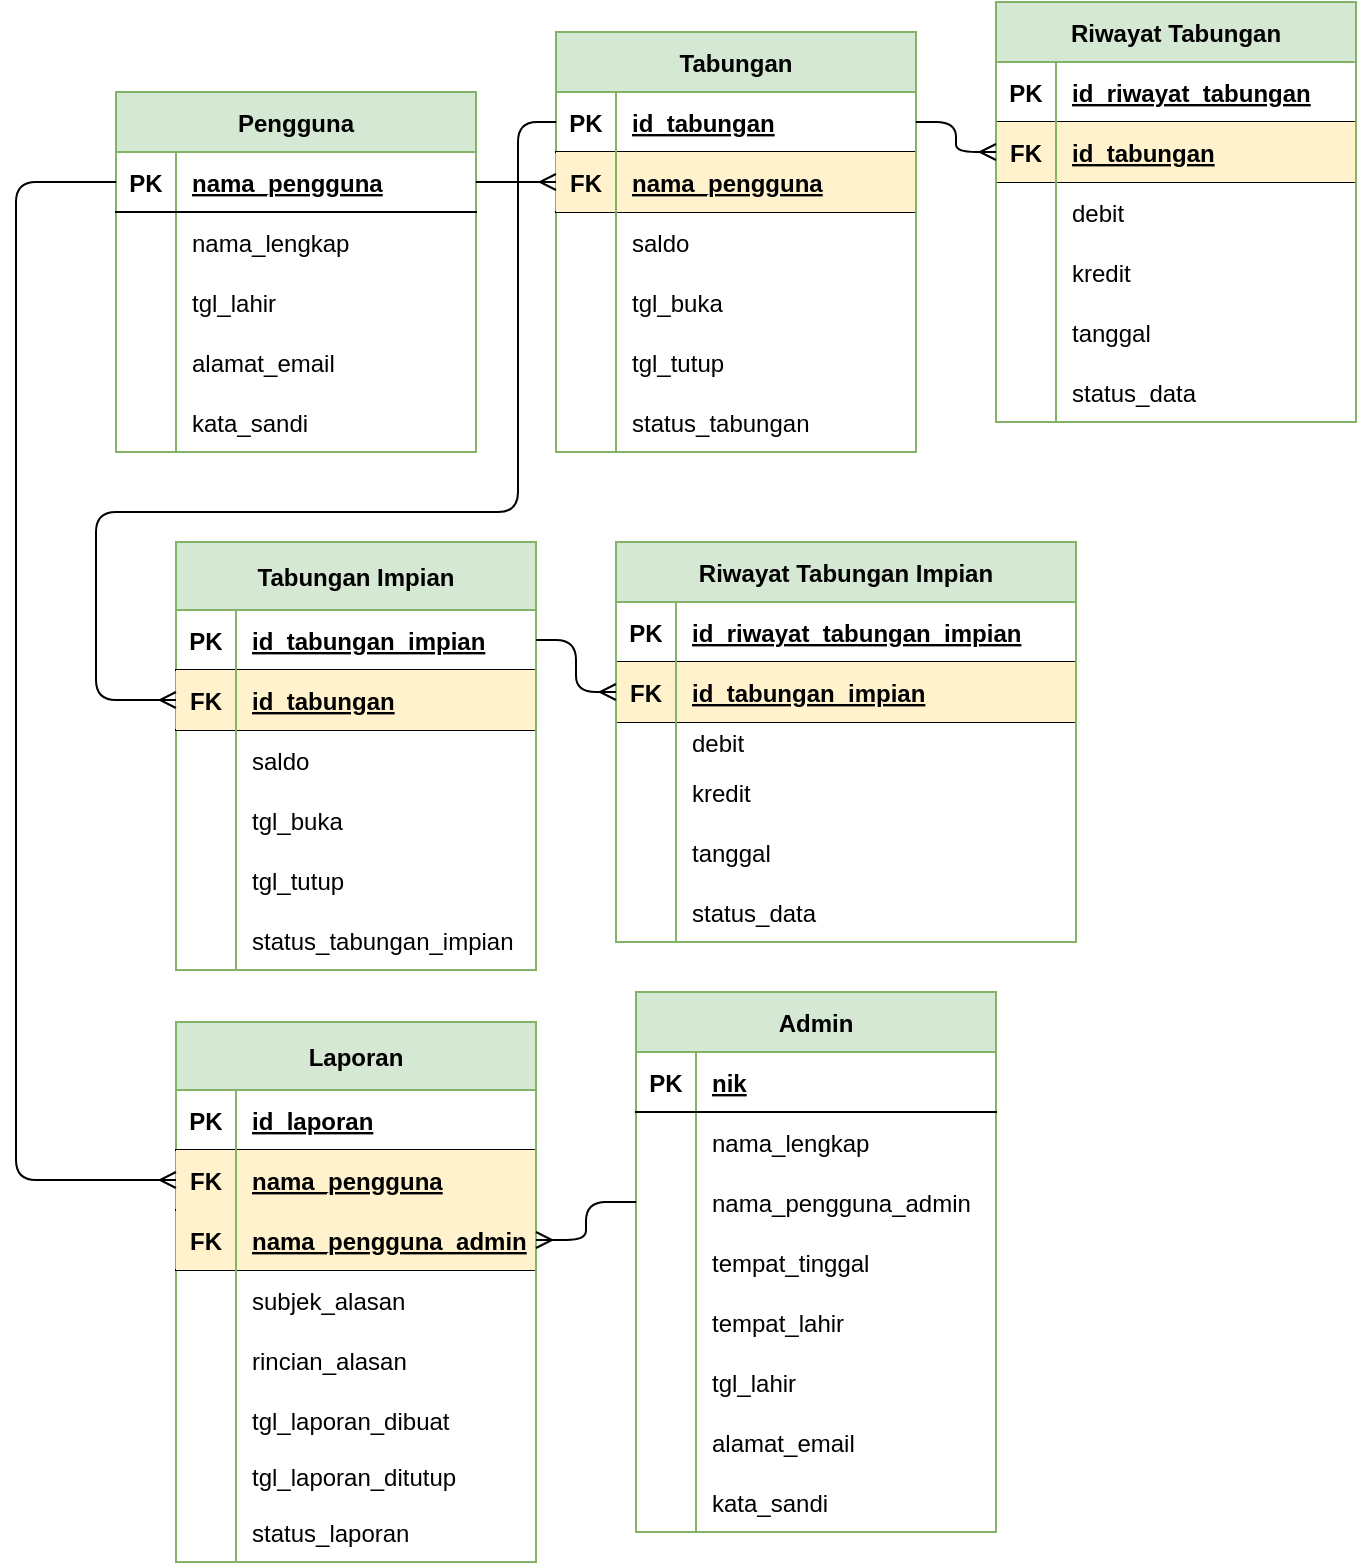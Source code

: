 <mxfile version="15.8.6" type="device"><diagram id="-OUtKT1l_Wuu0Vb-OPsz" name="Page-1"><mxGraphModel dx="2607" dy="1370" grid="1" gridSize="10" guides="1" tooltips="1" connect="1" arrows="1" fold="1" page="1" pageScale="1" pageWidth="827" pageHeight="1169" math="0" shadow="0"><root><mxCell id="0"/><mxCell id="1" parent="0"/><mxCell id="iEaJ7FbKnrzpNYODA_q4-1" value="Pengguna" style="shape=table;startSize=30;container=1;collapsible=1;childLayout=tableLayout;fixedRows=1;rowLines=0;fontStyle=1;align=center;resizeLast=1;fillColor=#d5e8d4;strokeColor=#82b366;" vertex="1" parent="1"><mxGeometry x="129" y="225" width="180" height="180" as="geometry"><mxRectangle x="290" y="360" width="90" height="30" as="alternateBounds"/></mxGeometry></mxCell><mxCell id="iEaJ7FbKnrzpNYODA_q4-2" value="" style="shape=partialRectangle;collapsible=0;dropTarget=0;pointerEvents=0;fillColor=none;top=0;left=0;bottom=1;right=0;points=[[0,0.5],[1,0.5]];portConstraint=eastwest;" vertex="1" parent="iEaJ7FbKnrzpNYODA_q4-1"><mxGeometry y="30" width="180" height="30" as="geometry"/></mxCell><mxCell id="iEaJ7FbKnrzpNYODA_q4-3" value="PK" style="shape=partialRectangle;connectable=0;fillColor=none;top=0;left=0;bottom=0;right=0;fontStyle=1;overflow=hidden;" vertex="1" parent="iEaJ7FbKnrzpNYODA_q4-2"><mxGeometry width="30" height="30" as="geometry"><mxRectangle width="30" height="30" as="alternateBounds"/></mxGeometry></mxCell><mxCell id="iEaJ7FbKnrzpNYODA_q4-4" value="nama_pengguna" style="shape=partialRectangle;connectable=0;fillColor=none;top=0;left=0;bottom=0;right=0;align=left;spacingLeft=6;fontStyle=5;overflow=hidden;" vertex="1" parent="iEaJ7FbKnrzpNYODA_q4-2"><mxGeometry x="30" width="150" height="30" as="geometry"><mxRectangle width="150" height="30" as="alternateBounds"/></mxGeometry></mxCell><mxCell id="iEaJ7FbKnrzpNYODA_q4-5" value="" style="shape=partialRectangle;collapsible=0;dropTarget=0;pointerEvents=0;fillColor=none;top=0;left=0;bottom=0;right=0;points=[[0,0.5],[1,0.5]];portConstraint=eastwest;" vertex="1" parent="iEaJ7FbKnrzpNYODA_q4-1"><mxGeometry y="60" width="180" height="30" as="geometry"/></mxCell><mxCell id="iEaJ7FbKnrzpNYODA_q4-6" value="" style="shape=partialRectangle;connectable=0;fillColor=none;top=0;left=0;bottom=0;right=0;editable=1;overflow=hidden;" vertex="1" parent="iEaJ7FbKnrzpNYODA_q4-5"><mxGeometry width="30" height="30" as="geometry"><mxRectangle width="30" height="30" as="alternateBounds"/></mxGeometry></mxCell><mxCell id="iEaJ7FbKnrzpNYODA_q4-7" value="nama_lengkap" style="shape=partialRectangle;connectable=0;fillColor=none;top=0;left=0;bottom=0;right=0;align=left;spacingLeft=6;overflow=hidden;" vertex="1" parent="iEaJ7FbKnrzpNYODA_q4-5"><mxGeometry x="30" width="150" height="30" as="geometry"><mxRectangle width="150" height="30" as="alternateBounds"/></mxGeometry></mxCell><mxCell id="iEaJ7FbKnrzpNYODA_q4-8" value="" style="shape=partialRectangle;collapsible=0;dropTarget=0;pointerEvents=0;fillColor=none;top=0;left=0;bottom=0;right=0;points=[[0,0.5],[1,0.5]];portConstraint=eastwest;" vertex="1" parent="iEaJ7FbKnrzpNYODA_q4-1"><mxGeometry y="90" width="180" height="30" as="geometry"/></mxCell><mxCell id="iEaJ7FbKnrzpNYODA_q4-9" value="" style="shape=partialRectangle;connectable=0;fillColor=none;top=0;left=0;bottom=0;right=0;editable=1;overflow=hidden;" vertex="1" parent="iEaJ7FbKnrzpNYODA_q4-8"><mxGeometry width="30" height="30" as="geometry"><mxRectangle width="30" height="30" as="alternateBounds"/></mxGeometry></mxCell><mxCell id="iEaJ7FbKnrzpNYODA_q4-10" value="tgl_lahir" style="shape=partialRectangle;connectable=0;fillColor=none;top=0;left=0;bottom=0;right=0;align=left;spacingLeft=6;overflow=hidden;" vertex="1" parent="iEaJ7FbKnrzpNYODA_q4-8"><mxGeometry x="30" width="150" height="30" as="geometry"><mxRectangle width="150" height="30" as="alternateBounds"/></mxGeometry></mxCell><mxCell id="iEaJ7FbKnrzpNYODA_q4-11" value="" style="shape=partialRectangle;collapsible=0;dropTarget=0;pointerEvents=0;fillColor=none;top=0;left=0;bottom=0;right=0;points=[[0,0.5],[1,0.5]];portConstraint=eastwest;" vertex="1" parent="iEaJ7FbKnrzpNYODA_q4-1"><mxGeometry y="120" width="180" height="30" as="geometry"/></mxCell><mxCell id="iEaJ7FbKnrzpNYODA_q4-12" value="" style="shape=partialRectangle;connectable=0;fillColor=none;top=0;left=0;bottom=0;right=0;editable=1;overflow=hidden;" vertex="1" parent="iEaJ7FbKnrzpNYODA_q4-11"><mxGeometry width="30" height="30" as="geometry"><mxRectangle width="30" height="30" as="alternateBounds"/></mxGeometry></mxCell><mxCell id="iEaJ7FbKnrzpNYODA_q4-13" value="alamat_email" style="shape=partialRectangle;connectable=0;fillColor=none;top=0;left=0;bottom=0;right=0;align=left;spacingLeft=6;overflow=hidden;" vertex="1" parent="iEaJ7FbKnrzpNYODA_q4-11"><mxGeometry x="30" width="150" height="30" as="geometry"><mxRectangle width="150" height="30" as="alternateBounds"/></mxGeometry></mxCell><mxCell id="iEaJ7FbKnrzpNYODA_q4-14" value="" style="shape=partialRectangle;collapsible=0;dropTarget=0;pointerEvents=0;fillColor=none;top=0;left=0;bottom=0;right=0;points=[[0,0.5],[1,0.5]];portConstraint=eastwest;" vertex="1" parent="iEaJ7FbKnrzpNYODA_q4-1"><mxGeometry y="150" width="180" height="30" as="geometry"/></mxCell><mxCell id="iEaJ7FbKnrzpNYODA_q4-15" value="" style="shape=partialRectangle;connectable=0;fillColor=none;top=0;left=0;bottom=0;right=0;editable=1;overflow=hidden;" vertex="1" parent="iEaJ7FbKnrzpNYODA_q4-14"><mxGeometry width="30" height="30" as="geometry"><mxRectangle width="30" height="30" as="alternateBounds"/></mxGeometry></mxCell><mxCell id="iEaJ7FbKnrzpNYODA_q4-16" value="kata_sandi" style="shape=partialRectangle;connectable=0;fillColor=none;top=0;left=0;bottom=0;right=0;align=left;spacingLeft=6;overflow=hidden;" vertex="1" parent="iEaJ7FbKnrzpNYODA_q4-14"><mxGeometry x="30" width="150" height="30" as="geometry"><mxRectangle width="150" height="30" as="alternateBounds"/></mxGeometry></mxCell><mxCell id="iEaJ7FbKnrzpNYODA_q4-17" value="Tabungan" style="shape=table;startSize=30;container=1;collapsible=1;childLayout=tableLayout;fixedRows=1;rowLines=0;fontStyle=1;align=center;resizeLast=1;fillColor=#d5e8d4;strokeColor=#82b366;" vertex="1" parent="1"><mxGeometry x="349" y="195" width="180" height="210" as="geometry"><mxRectangle x="290" y="360" width="90" height="30" as="alternateBounds"/></mxGeometry></mxCell><mxCell id="iEaJ7FbKnrzpNYODA_q4-18" value="" style="shape=partialRectangle;collapsible=0;dropTarget=0;pointerEvents=0;fillColor=none;top=0;left=0;bottom=1;right=0;points=[[0,0.5],[1,0.5]];portConstraint=eastwest;" vertex="1" parent="iEaJ7FbKnrzpNYODA_q4-17"><mxGeometry y="30" width="180" height="30" as="geometry"/></mxCell><mxCell id="iEaJ7FbKnrzpNYODA_q4-19" value="PK" style="shape=partialRectangle;connectable=0;fillColor=none;top=0;left=0;bottom=0;right=0;fontStyle=1;overflow=hidden;" vertex="1" parent="iEaJ7FbKnrzpNYODA_q4-18"><mxGeometry width="30" height="30" as="geometry"><mxRectangle width="30" height="30" as="alternateBounds"/></mxGeometry></mxCell><mxCell id="iEaJ7FbKnrzpNYODA_q4-20" value="id_tabungan" style="shape=partialRectangle;connectable=0;fillColor=none;top=0;left=0;bottom=0;right=0;align=left;spacingLeft=6;fontStyle=5;overflow=hidden;" vertex="1" parent="iEaJ7FbKnrzpNYODA_q4-18"><mxGeometry x="30" width="150" height="30" as="geometry"><mxRectangle width="150" height="30" as="alternateBounds"/></mxGeometry></mxCell><mxCell id="iEaJ7FbKnrzpNYODA_q4-21" style="shape=partialRectangle;collapsible=0;dropTarget=0;pointerEvents=0;fillColor=none;top=0;left=0;bottom=1;right=0;points=[[0,0.5],[1,0.5]];portConstraint=eastwest;" vertex="1" parent="iEaJ7FbKnrzpNYODA_q4-17"><mxGeometry y="60" width="180" height="30" as="geometry"/></mxCell><mxCell id="iEaJ7FbKnrzpNYODA_q4-22" value="FK" style="shape=partialRectangle;connectable=0;fillColor=#fff2cc;top=0;left=0;bottom=0;right=0;fontStyle=1;overflow=hidden;strokeColor=#d6b656;" vertex="1" parent="iEaJ7FbKnrzpNYODA_q4-21"><mxGeometry width="30" height="30" as="geometry"><mxRectangle width="30" height="30" as="alternateBounds"/></mxGeometry></mxCell><mxCell id="iEaJ7FbKnrzpNYODA_q4-23" value="nama_pengguna" style="shape=partialRectangle;connectable=0;fillColor=#fff2cc;top=0;left=1;bottom=0;right=1;align=left;spacingLeft=6;fontStyle=5;overflow=hidden;strokeColor=#82B366;" vertex="1" parent="iEaJ7FbKnrzpNYODA_q4-21"><mxGeometry x="30" width="150" height="30" as="geometry"><mxRectangle width="150" height="30" as="alternateBounds"/></mxGeometry></mxCell><mxCell id="iEaJ7FbKnrzpNYODA_q4-24" style="shape=partialRectangle;collapsible=0;dropTarget=0;pointerEvents=0;fillColor=none;top=0;left=0;bottom=0;right=0;points=[[0,0.5],[1,0.5]];portConstraint=eastwest;" vertex="1" parent="iEaJ7FbKnrzpNYODA_q4-17"><mxGeometry y="90" width="180" height="30" as="geometry"/></mxCell><mxCell id="iEaJ7FbKnrzpNYODA_q4-25" style="shape=partialRectangle;connectable=0;fillColor=none;top=0;left=0;bottom=0;right=0;editable=1;overflow=hidden;" vertex="1" parent="iEaJ7FbKnrzpNYODA_q4-24"><mxGeometry width="30" height="30" as="geometry"><mxRectangle width="30" height="30" as="alternateBounds"/></mxGeometry></mxCell><mxCell id="iEaJ7FbKnrzpNYODA_q4-26" value="saldo" style="shape=partialRectangle;connectable=0;fillColor=none;top=0;left=0;bottom=0;right=0;align=left;spacingLeft=6;overflow=hidden;" vertex="1" parent="iEaJ7FbKnrzpNYODA_q4-24"><mxGeometry x="30" width="150" height="30" as="geometry"><mxRectangle width="150" height="30" as="alternateBounds"/></mxGeometry></mxCell><mxCell id="iEaJ7FbKnrzpNYODA_q4-27" value="" style="shape=partialRectangle;collapsible=0;dropTarget=0;pointerEvents=0;fillColor=none;top=0;left=0;bottom=0;right=0;points=[[0,0.5],[1,0.5]];portConstraint=eastwest;" vertex="1" parent="iEaJ7FbKnrzpNYODA_q4-17"><mxGeometry y="120" width="180" height="30" as="geometry"/></mxCell><mxCell id="iEaJ7FbKnrzpNYODA_q4-28" value="" style="shape=partialRectangle;connectable=0;fillColor=none;top=0;left=0;bottom=0;right=0;editable=1;overflow=hidden;" vertex="1" parent="iEaJ7FbKnrzpNYODA_q4-27"><mxGeometry width="30" height="30" as="geometry"><mxRectangle width="30" height="30" as="alternateBounds"/></mxGeometry></mxCell><mxCell id="iEaJ7FbKnrzpNYODA_q4-29" value="tgl_buka" style="shape=partialRectangle;connectable=0;fillColor=none;top=0;left=0;bottom=0;right=0;align=left;spacingLeft=6;overflow=hidden;" vertex="1" parent="iEaJ7FbKnrzpNYODA_q4-27"><mxGeometry x="30" width="150" height="30" as="geometry"><mxRectangle width="150" height="30" as="alternateBounds"/></mxGeometry></mxCell><mxCell id="iEaJ7FbKnrzpNYODA_q4-30" value="" style="shape=partialRectangle;collapsible=0;dropTarget=0;pointerEvents=0;fillColor=none;top=0;left=0;bottom=0;right=0;points=[[0,0.5],[1,0.5]];portConstraint=eastwest;" vertex="1" parent="iEaJ7FbKnrzpNYODA_q4-17"><mxGeometry y="150" width="180" height="30" as="geometry"/></mxCell><mxCell id="iEaJ7FbKnrzpNYODA_q4-31" value="" style="shape=partialRectangle;connectable=0;fillColor=none;top=0;left=0;bottom=0;right=0;editable=1;overflow=hidden;" vertex="1" parent="iEaJ7FbKnrzpNYODA_q4-30"><mxGeometry width="30" height="30" as="geometry"><mxRectangle width="30" height="30" as="alternateBounds"/></mxGeometry></mxCell><mxCell id="iEaJ7FbKnrzpNYODA_q4-32" value="tgl_tutup" style="shape=partialRectangle;connectable=0;fillColor=none;top=0;left=0;bottom=0;right=0;align=left;spacingLeft=6;overflow=hidden;" vertex="1" parent="iEaJ7FbKnrzpNYODA_q4-30"><mxGeometry x="30" width="150" height="30" as="geometry"><mxRectangle width="150" height="30" as="alternateBounds"/></mxGeometry></mxCell><mxCell id="iEaJ7FbKnrzpNYODA_q4-33" value="" style="shape=partialRectangle;collapsible=0;dropTarget=0;pointerEvents=0;fillColor=none;top=0;left=0;bottom=0;right=0;points=[[0,0.5],[1,0.5]];portConstraint=eastwest;" vertex="1" parent="iEaJ7FbKnrzpNYODA_q4-17"><mxGeometry y="180" width="180" height="30" as="geometry"/></mxCell><mxCell id="iEaJ7FbKnrzpNYODA_q4-34" value="" style="shape=partialRectangle;connectable=0;fillColor=none;top=0;left=0;bottom=0;right=0;editable=1;overflow=hidden;" vertex="1" parent="iEaJ7FbKnrzpNYODA_q4-33"><mxGeometry width="30" height="30" as="geometry"><mxRectangle width="30" height="30" as="alternateBounds"/></mxGeometry></mxCell><mxCell id="iEaJ7FbKnrzpNYODA_q4-35" value="status_tabungan" style="shape=partialRectangle;connectable=0;fillColor=none;top=0;left=0;bottom=0;right=0;align=left;spacingLeft=6;overflow=hidden;" vertex="1" parent="iEaJ7FbKnrzpNYODA_q4-33"><mxGeometry x="30" width="150" height="30" as="geometry"><mxRectangle width="150" height="30" as="alternateBounds"/></mxGeometry></mxCell><mxCell id="iEaJ7FbKnrzpNYODA_q4-36" value="Riwayat Tabungan" style="shape=table;startSize=30;container=1;collapsible=1;childLayout=tableLayout;fixedRows=1;rowLines=0;fontStyle=1;align=center;resizeLast=1;fillColor=#d5e8d4;strokeColor=#82b366;" vertex="1" parent="1"><mxGeometry x="569" y="180" width="180" height="210" as="geometry"><mxRectangle x="440" y="630" width="90" height="30" as="alternateBounds"/></mxGeometry></mxCell><mxCell id="iEaJ7FbKnrzpNYODA_q4-37" value="" style="shape=partialRectangle;collapsible=0;dropTarget=0;pointerEvents=0;fillColor=none;top=0;left=0;bottom=1;right=0;points=[[0,0.5],[1,0.5]];portConstraint=eastwest;" vertex="1" parent="iEaJ7FbKnrzpNYODA_q4-36"><mxGeometry y="30" width="180" height="30" as="geometry"/></mxCell><mxCell id="iEaJ7FbKnrzpNYODA_q4-38" value="PK" style="shape=partialRectangle;connectable=0;fillColor=none;top=0;left=0;bottom=0;right=0;fontStyle=1;overflow=hidden;" vertex="1" parent="iEaJ7FbKnrzpNYODA_q4-37"><mxGeometry width="30" height="30" as="geometry"><mxRectangle width="30" height="30" as="alternateBounds"/></mxGeometry></mxCell><mxCell id="iEaJ7FbKnrzpNYODA_q4-39" value="id_riwayat_tabungan" style="shape=partialRectangle;connectable=0;fillColor=none;top=0;left=1;bottom=0;right=1;align=left;spacingLeft=6;fontStyle=5;overflow=hidden;strokeColor=#82B366;" vertex="1" parent="iEaJ7FbKnrzpNYODA_q4-37"><mxGeometry x="30" width="150" height="30" as="geometry"><mxRectangle width="150" height="30" as="alternateBounds"/></mxGeometry></mxCell><mxCell id="iEaJ7FbKnrzpNYODA_q4-40" style="shape=partialRectangle;collapsible=0;dropTarget=0;pointerEvents=0;fillColor=none;top=0;left=0;bottom=1;right=0;points=[[0,0.5],[1,0.5]];portConstraint=eastwest;" vertex="1" parent="iEaJ7FbKnrzpNYODA_q4-36"><mxGeometry y="60" width="180" height="30" as="geometry"/></mxCell><mxCell id="iEaJ7FbKnrzpNYODA_q4-41" value="FK" style="shape=partialRectangle;connectable=0;fillColor=#fff2cc;top=0;left=1;bottom=0;right=1;fontStyle=1;overflow=hidden;strokeColor=#82B366;" vertex="1" parent="iEaJ7FbKnrzpNYODA_q4-40"><mxGeometry width="30" height="30" as="geometry"><mxRectangle width="30" height="30" as="alternateBounds"/></mxGeometry></mxCell><mxCell id="iEaJ7FbKnrzpNYODA_q4-42" value="id_tabungan" style="shape=partialRectangle;connectable=0;fillColor=#fff2cc;top=0;left=1;bottom=0;right=1;align=left;spacingLeft=6;fontStyle=5;overflow=hidden;strokeColor=#82B366;" vertex="1" parent="iEaJ7FbKnrzpNYODA_q4-40"><mxGeometry x="30" width="150" height="30" as="geometry"><mxRectangle width="150" height="30" as="alternateBounds"/></mxGeometry></mxCell><mxCell id="iEaJ7FbKnrzpNYODA_q4-43" value="" style="shape=partialRectangle;collapsible=0;dropTarget=0;pointerEvents=0;fillColor=none;top=0;left=0;bottom=0;right=0;points=[[0,0.5],[1,0.5]];portConstraint=eastwest;" vertex="1" parent="iEaJ7FbKnrzpNYODA_q4-36"><mxGeometry y="90" width="180" height="30" as="geometry"/></mxCell><mxCell id="iEaJ7FbKnrzpNYODA_q4-44" value="" style="shape=partialRectangle;connectable=0;fillColor=none;top=0;left=0;bottom=0;right=0;editable=1;overflow=hidden;" vertex="1" parent="iEaJ7FbKnrzpNYODA_q4-43"><mxGeometry width="30" height="30" as="geometry"><mxRectangle width="30" height="30" as="alternateBounds"/></mxGeometry></mxCell><mxCell id="iEaJ7FbKnrzpNYODA_q4-45" value="debit" style="shape=partialRectangle;connectable=0;fillColor=none;top=0;left=0;bottom=0;right=0;align=left;spacingLeft=6;overflow=hidden;" vertex="1" parent="iEaJ7FbKnrzpNYODA_q4-43"><mxGeometry x="30" width="150" height="30" as="geometry"><mxRectangle width="150" height="30" as="alternateBounds"/></mxGeometry></mxCell><mxCell id="iEaJ7FbKnrzpNYODA_q4-46" value="" style="shape=partialRectangle;collapsible=0;dropTarget=0;pointerEvents=0;fillColor=none;top=0;left=0;bottom=0;right=0;points=[[0,0.5],[1,0.5]];portConstraint=eastwest;" vertex="1" parent="iEaJ7FbKnrzpNYODA_q4-36"><mxGeometry y="120" width="180" height="30" as="geometry"/></mxCell><mxCell id="iEaJ7FbKnrzpNYODA_q4-47" value="" style="shape=partialRectangle;connectable=0;fillColor=none;top=0;left=0;bottom=0;right=0;editable=1;overflow=hidden;" vertex="1" parent="iEaJ7FbKnrzpNYODA_q4-46"><mxGeometry width="30" height="30" as="geometry"><mxRectangle width="30" height="30" as="alternateBounds"/></mxGeometry></mxCell><mxCell id="iEaJ7FbKnrzpNYODA_q4-48" value="kredit" style="shape=partialRectangle;connectable=0;fillColor=none;top=0;left=0;bottom=0;right=0;align=left;spacingLeft=6;overflow=hidden;" vertex="1" parent="iEaJ7FbKnrzpNYODA_q4-46"><mxGeometry x="30" width="150" height="30" as="geometry"><mxRectangle width="150" height="30" as="alternateBounds"/></mxGeometry></mxCell><mxCell id="iEaJ7FbKnrzpNYODA_q4-49" value="" style="shape=partialRectangle;collapsible=0;dropTarget=0;pointerEvents=0;fillColor=none;top=0;left=0;bottom=0;right=0;points=[[0,0.5],[1,0.5]];portConstraint=eastwest;" vertex="1" parent="iEaJ7FbKnrzpNYODA_q4-36"><mxGeometry y="150" width="180" height="30" as="geometry"/></mxCell><mxCell id="iEaJ7FbKnrzpNYODA_q4-50" value="" style="shape=partialRectangle;connectable=0;fillColor=none;top=0;left=0;bottom=0;right=0;editable=1;overflow=hidden;" vertex="1" parent="iEaJ7FbKnrzpNYODA_q4-49"><mxGeometry width="30" height="30" as="geometry"><mxRectangle width="30" height="30" as="alternateBounds"/></mxGeometry></mxCell><mxCell id="iEaJ7FbKnrzpNYODA_q4-51" value="tanggal" style="shape=partialRectangle;connectable=0;fillColor=none;top=0;left=0;bottom=0;right=0;align=left;spacingLeft=6;overflow=hidden;" vertex="1" parent="iEaJ7FbKnrzpNYODA_q4-49"><mxGeometry x="30" width="150" height="30" as="geometry"><mxRectangle width="150" height="30" as="alternateBounds"/></mxGeometry></mxCell><mxCell id="iEaJ7FbKnrzpNYODA_q4-52" value="" style="shape=partialRectangle;collapsible=0;dropTarget=0;pointerEvents=0;fillColor=none;top=0;left=0;bottom=0;right=0;points=[[0,0.5],[1,0.5]];portConstraint=eastwest;" vertex="1" parent="iEaJ7FbKnrzpNYODA_q4-36"><mxGeometry y="180" width="180" height="30" as="geometry"/></mxCell><mxCell id="iEaJ7FbKnrzpNYODA_q4-53" value="" style="shape=partialRectangle;connectable=0;fillColor=none;top=0;left=0;bottom=0;right=0;editable=1;overflow=hidden;" vertex="1" parent="iEaJ7FbKnrzpNYODA_q4-52"><mxGeometry width="30" height="30" as="geometry"><mxRectangle width="30" height="30" as="alternateBounds"/></mxGeometry></mxCell><mxCell id="iEaJ7FbKnrzpNYODA_q4-54" value="status_data" style="shape=partialRectangle;connectable=0;fillColor=none;top=0;left=0;bottom=0;right=0;align=left;spacingLeft=6;overflow=hidden;" vertex="1" parent="iEaJ7FbKnrzpNYODA_q4-52"><mxGeometry x="30" width="150" height="30" as="geometry"><mxRectangle width="150" height="30" as="alternateBounds"/></mxGeometry></mxCell><mxCell id="iEaJ7FbKnrzpNYODA_q4-55" value="Tabungan Impian" style="shape=table;startSize=34;container=1;collapsible=1;childLayout=tableLayout;fixedRows=1;rowLines=0;fontStyle=1;align=center;resizeLast=1;fillColor=#d5e8d4;strokeColor=#82b366;" vertex="1" parent="1"><mxGeometry x="159" y="450" width="180" height="214" as="geometry"><mxRectangle x="290" y="360" width="90" height="30" as="alternateBounds"/></mxGeometry></mxCell><mxCell id="iEaJ7FbKnrzpNYODA_q4-56" value="" style="shape=partialRectangle;collapsible=0;dropTarget=0;pointerEvents=0;fillColor=none;top=0;left=0;bottom=1;right=0;points=[[0,0.5],[1,0.5]];portConstraint=eastwest;" vertex="1" parent="iEaJ7FbKnrzpNYODA_q4-55"><mxGeometry y="34" width="180" height="30" as="geometry"/></mxCell><mxCell id="iEaJ7FbKnrzpNYODA_q4-57" value="PK" style="shape=partialRectangle;connectable=0;fillColor=none;top=0;left=0;bottom=0;right=0;fontStyle=1;overflow=hidden;" vertex="1" parent="iEaJ7FbKnrzpNYODA_q4-56"><mxGeometry width="30" height="30" as="geometry"><mxRectangle width="30" height="30" as="alternateBounds"/></mxGeometry></mxCell><mxCell id="iEaJ7FbKnrzpNYODA_q4-58" value="id_tabungan_impian" style="shape=partialRectangle;connectable=0;fillColor=none;top=0;left=0;bottom=0;right=0;align=left;spacingLeft=6;fontStyle=5;overflow=hidden;" vertex="1" parent="iEaJ7FbKnrzpNYODA_q4-56"><mxGeometry x="30" width="150" height="30" as="geometry"><mxRectangle width="150" height="30" as="alternateBounds"/></mxGeometry></mxCell><mxCell id="iEaJ7FbKnrzpNYODA_q4-59" style="shape=partialRectangle;collapsible=0;dropTarget=0;pointerEvents=0;fillColor=none;top=0;left=0;bottom=1;right=0;points=[[0,0.5],[1,0.5]];portConstraint=eastwest;" vertex="1" parent="iEaJ7FbKnrzpNYODA_q4-55"><mxGeometry y="64" width="180" height="30" as="geometry"/></mxCell><mxCell id="iEaJ7FbKnrzpNYODA_q4-60" value="FK" style="shape=partialRectangle;connectable=0;fillColor=#fff2cc;top=0;left=0;bottom=0;right=0;fontStyle=1;overflow=hidden;strokeColor=#d6b656;" vertex="1" parent="iEaJ7FbKnrzpNYODA_q4-59"><mxGeometry width="30" height="30" as="geometry"><mxRectangle width="30" height="30" as="alternateBounds"/></mxGeometry></mxCell><mxCell id="iEaJ7FbKnrzpNYODA_q4-61" value="id_tabungan" style="shape=partialRectangle;connectable=0;fillColor=#fff2cc;top=0;left=1;bottom=0;right=1;align=left;spacingLeft=6;fontStyle=5;overflow=hidden;strokeColor=#82B366;" vertex="1" parent="iEaJ7FbKnrzpNYODA_q4-59"><mxGeometry x="30" width="150" height="30" as="geometry"><mxRectangle width="150" height="30" as="alternateBounds"/></mxGeometry></mxCell><mxCell id="iEaJ7FbKnrzpNYODA_q4-62" style="shape=partialRectangle;collapsible=0;dropTarget=0;pointerEvents=0;fillColor=none;top=0;left=0;bottom=0;right=0;points=[[0,0.5],[1,0.5]];portConstraint=eastwest;" vertex="1" parent="iEaJ7FbKnrzpNYODA_q4-55"><mxGeometry y="94" width="180" height="30" as="geometry"/></mxCell><mxCell id="iEaJ7FbKnrzpNYODA_q4-63" style="shape=partialRectangle;connectable=0;fillColor=none;top=0;left=0;bottom=0;right=0;editable=1;overflow=hidden;" vertex="1" parent="iEaJ7FbKnrzpNYODA_q4-62"><mxGeometry width="30" height="30" as="geometry"><mxRectangle width="30" height="30" as="alternateBounds"/></mxGeometry></mxCell><mxCell id="iEaJ7FbKnrzpNYODA_q4-64" value="saldo" style="shape=partialRectangle;connectable=0;fillColor=none;top=0;left=0;bottom=0;right=0;align=left;spacingLeft=6;overflow=hidden;" vertex="1" parent="iEaJ7FbKnrzpNYODA_q4-62"><mxGeometry x="30" width="150" height="30" as="geometry"><mxRectangle width="150" height="30" as="alternateBounds"/></mxGeometry></mxCell><mxCell id="iEaJ7FbKnrzpNYODA_q4-65" value="" style="shape=partialRectangle;collapsible=0;dropTarget=0;pointerEvents=0;fillColor=none;top=0;left=0;bottom=0;right=0;points=[[0,0.5],[1,0.5]];portConstraint=eastwest;" vertex="1" parent="iEaJ7FbKnrzpNYODA_q4-55"><mxGeometry y="124" width="180" height="30" as="geometry"/></mxCell><mxCell id="iEaJ7FbKnrzpNYODA_q4-66" value="" style="shape=partialRectangle;connectable=0;fillColor=none;top=0;left=0;bottom=0;right=0;editable=1;overflow=hidden;" vertex="1" parent="iEaJ7FbKnrzpNYODA_q4-65"><mxGeometry width="30" height="30" as="geometry"><mxRectangle width="30" height="30" as="alternateBounds"/></mxGeometry></mxCell><mxCell id="iEaJ7FbKnrzpNYODA_q4-67" value="tgl_buka" style="shape=partialRectangle;connectable=0;fillColor=none;top=0;left=0;bottom=0;right=0;align=left;spacingLeft=6;overflow=hidden;" vertex="1" parent="iEaJ7FbKnrzpNYODA_q4-65"><mxGeometry x="30" width="150" height="30" as="geometry"><mxRectangle width="150" height="30" as="alternateBounds"/></mxGeometry></mxCell><mxCell id="iEaJ7FbKnrzpNYODA_q4-68" value="" style="shape=partialRectangle;collapsible=0;dropTarget=0;pointerEvents=0;fillColor=none;top=0;left=0;bottom=0;right=0;points=[[0,0.5],[1,0.5]];portConstraint=eastwest;" vertex="1" parent="iEaJ7FbKnrzpNYODA_q4-55"><mxGeometry y="154" width="180" height="30" as="geometry"/></mxCell><mxCell id="iEaJ7FbKnrzpNYODA_q4-69" value="" style="shape=partialRectangle;connectable=0;fillColor=none;top=0;left=0;bottom=0;right=0;editable=1;overflow=hidden;" vertex="1" parent="iEaJ7FbKnrzpNYODA_q4-68"><mxGeometry width="30" height="30" as="geometry"><mxRectangle width="30" height="30" as="alternateBounds"/></mxGeometry></mxCell><mxCell id="iEaJ7FbKnrzpNYODA_q4-70" value="tgl_tutup" style="shape=partialRectangle;connectable=0;fillColor=none;top=0;left=0;bottom=0;right=0;align=left;spacingLeft=6;overflow=hidden;" vertex="1" parent="iEaJ7FbKnrzpNYODA_q4-68"><mxGeometry x="30" width="150" height="30" as="geometry"><mxRectangle width="150" height="30" as="alternateBounds"/></mxGeometry></mxCell><mxCell id="iEaJ7FbKnrzpNYODA_q4-71" value="" style="shape=partialRectangle;collapsible=0;dropTarget=0;pointerEvents=0;fillColor=none;top=0;left=0;bottom=0;right=0;points=[[0,0.5],[1,0.5]];portConstraint=eastwest;" vertex="1" parent="iEaJ7FbKnrzpNYODA_q4-55"><mxGeometry y="184" width="180" height="30" as="geometry"/></mxCell><mxCell id="iEaJ7FbKnrzpNYODA_q4-72" value="" style="shape=partialRectangle;connectable=0;fillColor=none;top=0;left=0;bottom=0;right=0;editable=1;overflow=hidden;" vertex="1" parent="iEaJ7FbKnrzpNYODA_q4-71"><mxGeometry width="30" height="30" as="geometry"><mxRectangle width="30" height="30" as="alternateBounds"/></mxGeometry></mxCell><mxCell id="iEaJ7FbKnrzpNYODA_q4-73" value="status_tabungan_impian" style="shape=partialRectangle;connectable=0;fillColor=none;top=0;left=0;bottom=0;right=0;align=left;spacingLeft=6;overflow=hidden;" vertex="1" parent="iEaJ7FbKnrzpNYODA_q4-71"><mxGeometry x="30" width="150" height="30" as="geometry"><mxRectangle width="150" height="30" as="alternateBounds"/></mxGeometry></mxCell><mxCell id="iEaJ7FbKnrzpNYODA_q4-74" value="Riwayat Tabungan Impian" style="shape=table;startSize=30;container=1;collapsible=1;childLayout=tableLayout;fixedRows=1;rowLines=0;fontStyle=1;align=center;resizeLast=1;fillColor=#d5e8d4;strokeColor=#82b366;" vertex="1" parent="1"><mxGeometry x="379" y="450" width="230" height="200" as="geometry"><mxRectangle x="440" y="630" width="90" height="30" as="alternateBounds"/></mxGeometry></mxCell><mxCell id="iEaJ7FbKnrzpNYODA_q4-75" value="" style="shape=partialRectangle;collapsible=0;dropTarget=0;pointerEvents=0;fillColor=none;top=0;left=0;bottom=1;right=0;points=[[0,0.5],[1,0.5]];portConstraint=eastwest;" vertex="1" parent="iEaJ7FbKnrzpNYODA_q4-74"><mxGeometry y="30" width="230" height="30" as="geometry"/></mxCell><mxCell id="iEaJ7FbKnrzpNYODA_q4-76" value="PK" style="shape=partialRectangle;connectable=0;fillColor=none;top=0;left=0;bottom=0;right=0;fontStyle=1;overflow=hidden;" vertex="1" parent="iEaJ7FbKnrzpNYODA_q4-75"><mxGeometry width="30" height="30" as="geometry"><mxRectangle width="30" height="30" as="alternateBounds"/></mxGeometry></mxCell><mxCell id="iEaJ7FbKnrzpNYODA_q4-77" value="id_riwayat_tabungan_impian" style="shape=partialRectangle;connectable=0;fillColor=none;top=0;left=1;bottom=0;right=1;align=left;spacingLeft=6;fontStyle=5;overflow=hidden;strokeColor=#82B366;" vertex="1" parent="iEaJ7FbKnrzpNYODA_q4-75"><mxGeometry x="30" width="200" height="30" as="geometry"><mxRectangle width="200" height="30" as="alternateBounds"/></mxGeometry></mxCell><mxCell id="iEaJ7FbKnrzpNYODA_q4-78" style="shape=partialRectangle;collapsible=0;dropTarget=0;pointerEvents=0;fillColor=none;top=0;left=0;bottom=1;right=0;points=[[0,0.5],[1,0.5]];portConstraint=eastwest;" vertex="1" parent="iEaJ7FbKnrzpNYODA_q4-74"><mxGeometry y="60" width="230" height="30" as="geometry"/></mxCell><mxCell id="iEaJ7FbKnrzpNYODA_q4-79" value="FK" style="shape=partialRectangle;connectable=0;fillColor=#fff2cc;top=0;left=1;bottom=0;right=1;fontStyle=1;overflow=hidden;strokeColor=#82B366;" vertex="1" parent="iEaJ7FbKnrzpNYODA_q4-78"><mxGeometry width="30" height="30" as="geometry"><mxRectangle width="30" height="30" as="alternateBounds"/></mxGeometry></mxCell><mxCell id="iEaJ7FbKnrzpNYODA_q4-80" value="id_tabungan_impian" style="shape=partialRectangle;connectable=0;fillColor=#fff2cc;top=0;left=1;bottom=0;right=1;align=left;spacingLeft=6;fontStyle=5;overflow=hidden;strokeColor=#82B366;" vertex="1" parent="iEaJ7FbKnrzpNYODA_q4-78"><mxGeometry x="30" width="200" height="30" as="geometry"><mxRectangle width="200" height="30" as="alternateBounds"/></mxGeometry></mxCell><mxCell id="iEaJ7FbKnrzpNYODA_q4-81" value="" style="shape=partialRectangle;collapsible=0;dropTarget=0;pointerEvents=0;fillColor=none;top=0;left=0;bottom=0;right=0;points=[[0,0.5],[1,0.5]];portConstraint=eastwest;" vertex="1" parent="iEaJ7FbKnrzpNYODA_q4-74"><mxGeometry y="90" width="230" height="20" as="geometry"/></mxCell><mxCell id="iEaJ7FbKnrzpNYODA_q4-82" value="" style="shape=partialRectangle;connectable=0;fillColor=none;top=0;left=0;bottom=0;right=0;editable=1;overflow=hidden;" vertex="1" parent="iEaJ7FbKnrzpNYODA_q4-81"><mxGeometry width="30" height="20" as="geometry"><mxRectangle width="30" height="20" as="alternateBounds"/></mxGeometry></mxCell><mxCell id="iEaJ7FbKnrzpNYODA_q4-83" value="debit" style="shape=partialRectangle;connectable=0;fillColor=none;top=0;left=0;bottom=0;right=0;align=left;spacingLeft=6;overflow=hidden;" vertex="1" parent="iEaJ7FbKnrzpNYODA_q4-81"><mxGeometry x="30" width="200" height="20" as="geometry"><mxRectangle width="200" height="20" as="alternateBounds"/></mxGeometry></mxCell><mxCell id="iEaJ7FbKnrzpNYODA_q4-84" value="" style="shape=partialRectangle;collapsible=0;dropTarget=0;pointerEvents=0;fillColor=none;top=0;left=0;bottom=0;right=0;points=[[0,0.5],[1,0.5]];portConstraint=eastwest;" vertex="1" parent="iEaJ7FbKnrzpNYODA_q4-74"><mxGeometry y="110" width="230" height="30" as="geometry"/></mxCell><mxCell id="iEaJ7FbKnrzpNYODA_q4-85" value="" style="shape=partialRectangle;connectable=0;fillColor=none;top=0;left=0;bottom=0;right=0;editable=1;overflow=hidden;" vertex="1" parent="iEaJ7FbKnrzpNYODA_q4-84"><mxGeometry width="30" height="30" as="geometry"><mxRectangle width="30" height="30" as="alternateBounds"/></mxGeometry></mxCell><mxCell id="iEaJ7FbKnrzpNYODA_q4-86" value="kredit" style="shape=partialRectangle;connectable=0;fillColor=none;top=0;left=0;bottom=0;right=0;align=left;spacingLeft=6;overflow=hidden;" vertex="1" parent="iEaJ7FbKnrzpNYODA_q4-84"><mxGeometry x="30" width="200" height="30" as="geometry"><mxRectangle width="200" height="30" as="alternateBounds"/></mxGeometry></mxCell><mxCell id="iEaJ7FbKnrzpNYODA_q4-87" value="" style="shape=partialRectangle;collapsible=0;dropTarget=0;pointerEvents=0;fillColor=none;top=0;left=0;bottom=0;right=0;points=[[0,0.5],[1,0.5]];portConstraint=eastwest;" vertex="1" parent="iEaJ7FbKnrzpNYODA_q4-74"><mxGeometry y="140" width="230" height="30" as="geometry"/></mxCell><mxCell id="iEaJ7FbKnrzpNYODA_q4-88" value="" style="shape=partialRectangle;connectable=0;fillColor=none;top=0;left=0;bottom=0;right=0;editable=1;overflow=hidden;" vertex="1" parent="iEaJ7FbKnrzpNYODA_q4-87"><mxGeometry width="30" height="30" as="geometry"><mxRectangle width="30" height="30" as="alternateBounds"/></mxGeometry></mxCell><mxCell id="iEaJ7FbKnrzpNYODA_q4-89" value="tanggal" style="shape=partialRectangle;connectable=0;fillColor=none;top=0;left=0;bottom=0;right=0;align=left;spacingLeft=6;overflow=hidden;" vertex="1" parent="iEaJ7FbKnrzpNYODA_q4-87"><mxGeometry x="30" width="200" height="30" as="geometry"><mxRectangle width="200" height="30" as="alternateBounds"/></mxGeometry></mxCell><mxCell id="iEaJ7FbKnrzpNYODA_q4-90" value="" style="shape=partialRectangle;collapsible=0;dropTarget=0;pointerEvents=0;fillColor=none;top=0;left=0;bottom=0;right=0;points=[[0,0.5],[1,0.5]];portConstraint=eastwest;" vertex="1" parent="iEaJ7FbKnrzpNYODA_q4-74"><mxGeometry y="170" width="230" height="30" as="geometry"/></mxCell><mxCell id="iEaJ7FbKnrzpNYODA_q4-91" value="" style="shape=partialRectangle;connectable=0;fillColor=none;top=0;left=0;bottom=0;right=0;editable=1;overflow=hidden;" vertex="1" parent="iEaJ7FbKnrzpNYODA_q4-90"><mxGeometry width="30" height="30" as="geometry"><mxRectangle width="30" height="30" as="alternateBounds"/></mxGeometry></mxCell><mxCell id="iEaJ7FbKnrzpNYODA_q4-92" value="status_data" style="shape=partialRectangle;connectable=0;fillColor=none;top=0;left=0;bottom=0;right=0;align=left;spacingLeft=6;overflow=hidden;" vertex="1" parent="iEaJ7FbKnrzpNYODA_q4-90"><mxGeometry x="30" width="200" height="30" as="geometry"><mxRectangle width="200" height="30" as="alternateBounds"/></mxGeometry></mxCell><mxCell id="iEaJ7FbKnrzpNYODA_q4-93" style="edgeStyle=orthogonalEdgeStyle;rounded=1;orthogonalLoop=1;jettySize=auto;html=1;exitX=1;exitY=0.5;exitDx=0;exitDy=0;entryX=0;entryY=0.5;entryDx=0;entryDy=0;endArrow=ERmany;endFill=0;" edge="1" parent="1" source="iEaJ7FbKnrzpNYODA_q4-2" target="iEaJ7FbKnrzpNYODA_q4-21"><mxGeometry relative="1" as="geometry"/></mxCell><mxCell id="iEaJ7FbKnrzpNYODA_q4-94" style="edgeStyle=orthogonalEdgeStyle;rounded=1;orthogonalLoop=1;jettySize=auto;html=1;exitX=1;exitY=0.5;exitDx=0;exitDy=0;endArrow=ERmany;endFill=0;" edge="1" parent="1" source="iEaJ7FbKnrzpNYODA_q4-18" target="iEaJ7FbKnrzpNYODA_q4-40"><mxGeometry relative="1" as="geometry"><Array as="points"><mxPoint x="549" y="240"/><mxPoint x="549" y="255"/></Array></mxGeometry></mxCell><mxCell id="iEaJ7FbKnrzpNYODA_q4-95" style="edgeStyle=orthogonalEdgeStyle;rounded=1;orthogonalLoop=1;jettySize=auto;html=1;endArrow=ERmany;endFill=0;entryX=0;entryY=0.5;entryDx=0;entryDy=0;" edge="1" parent="1" source="iEaJ7FbKnrzpNYODA_q4-18" target="iEaJ7FbKnrzpNYODA_q4-59"><mxGeometry relative="1" as="geometry"><mxPoint x="239" y="570" as="targetPoint"/><Array as="points"><mxPoint x="330" y="240"/><mxPoint x="330" y="435"/><mxPoint x="119" y="435"/><mxPoint x="119" y="529"/></Array></mxGeometry></mxCell><mxCell id="iEaJ7FbKnrzpNYODA_q4-96" style="edgeStyle=orthogonalEdgeStyle;rounded=1;orthogonalLoop=1;jettySize=auto;html=1;entryX=0;entryY=0.5;entryDx=0;entryDy=0;endArrow=ERmany;endFill=0;exitX=1;exitY=0.5;exitDx=0;exitDy=0;" edge="1" parent="1" source="iEaJ7FbKnrzpNYODA_q4-56" target="iEaJ7FbKnrzpNYODA_q4-78"><mxGeometry relative="1" as="geometry"><Array as="points"><mxPoint x="359" y="499"/><mxPoint x="359" y="525"/></Array></mxGeometry></mxCell><mxCell id="iEaJ7FbKnrzpNYODA_q4-97" value="Laporan" style="shape=table;startSize=34;container=1;collapsible=1;childLayout=tableLayout;fixedRows=1;rowLines=0;fontStyle=1;align=center;resizeLast=1;fillColor=#d5e8d4;strokeColor=#82b366;" vertex="1" parent="1"><mxGeometry x="159" y="690" width="180" height="270" as="geometry"><mxRectangle x="290" y="360" width="90" height="30" as="alternateBounds"/></mxGeometry></mxCell><mxCell id="iEaJ7FbKnrzpNYODA_q4-98" value="" style="shape=partialRectangle;collapsible=0;dropTarget=0;pointerEvents=0;fillColor=none;top=0;left=0;bottom=1;right=0;points=[[0,0.5],[1,0.5]];portConstraint=eastwest;" vertex="1" parent="iEaJ7FbKnrzpNYODA_q4-97"><mxGeometry y="34" width="180" height="30" as="geometry"/></mxCell><mxCell id="iEaJ7FbKnrzpNYODA_q4-99" value="PK" style="shape=partialRectangle;connectable=0;fillColor=none;top=0;left=0;bottom=0;right=0;fontStyle=1;overflow=hidden;" vertex="1" parent="iEaJ7FbKnrzpNYODA_q4-98"><mxGeometry width="30" height="30" as="geometry"><mxRectangle width="30" height="30" as="alternateBounds"/></mxGeometry></mxCell><mxCell id="iEaJ7FbKnrzpNYODA_q4-100" value="id_laporan" style="shape=partialRectangle;connectable=0;fillColor=none;top=0;left=0;bottom=0;right=0;align=left;spacingLeft=6;fontStyle=5;overflow=hidden;" vertex="1" parent="iEaJ7FbKnrzpNYODA_q4-98"><mxGeometry x="30" width="150" height="30" as="geometry"><mxRectangle width="150" height="30" as="alternateBounds"/></mxGeometry></mxCell><mxCell id="iEaJ7FbKnrzpNYODA_q4-101" style="shape=partialRectangle;collapsible=0;dropTarget=0;pointerEvents=0;fillColor=none;top=0;left=0;bottom=1;right=0;points=[[0,0.5],[1,0.5]];portConstraint=eastwest;" vertex="1" parent="iEaJ7FbKnrzpNYODA_q4-97"><mxGeometry y="64" width="180" height="30" as="geometry"/></mxCell><mxCell id="iEaJ7FbKnrzpNYODA_q4-102" value="FK" style="shape=partialRectangle;connectable=0;fillColor=#fff2cc;top=0;left=0;bottom=0;right=0;fontStyle=1;overflow=hidden;strokeColor=#d6b656;" vertex="1" parent="iEaJ7FbKnrzpNYODA_q4-101"><mxGeometry width="30" height="30" as="geometry"><mxRectangle width="30" height="30" as="alternateBounds"/></mxGeometry></mxCell><mxCell id="iEaJ7FbKnrzpNYODA_q4-103" value="nama_pengguna" style="shape=partialRectangle;connectable=0;fillColor=#fff2cc;top=0;left=1;bottom=0;right=1;align=left;spacingLeft=6;fontStyle=5;overflow=hidden;strokeColor=#82B366;" vertex="1" parent="iEaJ7FbKnrzpNYODA_q4-101"><mxGeometry x="30" width="150" height="30" as="geometry"><mxRectangle width="150" height="30" as="alternateBounds"/></mxGeometry></mxCell><mxCell id="iEaJ7FbKnrzpNYODA_q4-104" style="shape=partialRectangle;collapsible=0;dropTarget=0;pointerEvents=0;fillColor=none;top=0;left=0;bottom=1;right=0;points=[[0,0.5],[1,0.5]];portConstraint=eastwest;" vertex="1" parent="iEaJ7FbKnrzpNYODA_q4-97"><mxGeometry y="94" width="180" height="30" as="geometry"/></mxCell><mxCell id="iEaJ7FbKnrzpNYODA_q4-105" value="FK" style="shape=partialRectangle;connectable=0;fillColor=#fff2cc;top=0;left=0;bottom=0;right=0;fontStyle=1;overflow=hidden;strokeColor=#d6b656;" vertex="1" parent="iEaJ7FbKnrzpNYODA_q4-104"><mxGeometry width="30" height="30" as="geometry"><mxRectangle width="30" height="30" as="alternateBounds"/></mxGeometry></mxCell><mxCell id="iEaJ7FbKnrzpNYODA_q4-106" value="nama_pengguna_admin" style="shape=partialRectangle;connectable=0;fillColor=#fff2cc;top=0;left=1;bottom=0;right=1;align=left;spacingLeft=6;fontStyle=5;overflow=hidden;strokeColor=#82B366;" vertex="1" parent="iEaJ7FbKnrzpNYODA_q4-104"><mxGeometry x="30" width="150" height="30" as="geometry"><mxRectangle width="150" height="30" as="alternateBounds"/></mxGeometry></mxCell><mxCell id="iEaJ7FbKnrzpNYODA_q4-107" style="shape=partialRectangle;collapsible=0;dropTarget=0;pointerEvents=0;fillColor=none;top=0;left=0;bottom=0;right=0;points=[[0,0.5],[1,0.5]];portConstraint=eastwest;" vertex="1" parent="iEaJ7FbKnrzpNYODA_q4-97"><mxGeometry y="124" width="180" height="30" as="geometry"/></mxCell><mxCell id="iEaJ7FbKnrzpNYODA_q4-108" style="shape=partialRectangle;connectable=0;fillColor=none;top=0;left=0;bottom=0;right=0;editable=1;overflow=hidden;" vertex="1" parent="iEaJ7FbKnrzpNYODA_q4-107"><mxGeometry width="30" height="30" as="geometry"><mxRectangle width="30" height="30" as="alternateBounds"/></mxGeometry></mxCell><mxCell id="iEaJ7FbKnrzpNYODA_q4-109" value="subjek_alasan" style="shape=partialRectangle;connectable=0;fillColor=none;top=0;left=0;bottom=0;right=0;align=left;spacingLeft=6;overflow=hidden;" vertex="1" parent="iEaJ7FbKnrzpNYODA_q4-107"><mxGeometry x="30" width="150" height="30" as="geometry"><mxRectangle width="150" height="30" as="alternateBounds"/></mxGeometry></mxCell><mxCell id="iEaJ7FbKnrzpNYODA_q4-110" style="shape=partialRectangle;collapsible=0;dropTarget=0;pointerEvents=0;fillColor=none;top=0;left=0;bottom=0;right=0;points=[[0,0.5],[1,0.5]];portConstraint=eastwest;" vertex="1" parent="iEaJ7FbKnrzpNYODA_q4-97"><mxGeometry y="154" width="180" height="30" as="geometry"/></mxCell><mxCell id="iEaJ7FbKnrzpNYODA_q4-111" style="shape=partialRectangle;connectable=0;fillColor=none;top=0;left=0;bottom=0;right=0;editable=1;overflow=hidden;" vertex="1" parent="iEaJ7FbKnrzpNYODA_q4-110"><mxGeometry width="30" height="30" as="geometry"><mxRectangle width="30" height="30" as="alternateBounds"/></mxGeometry></mxCell><mxCell id="iEaJ7FbKnrzpNYODA_q4-112" value="rincian_alasan" style="shape=partialRectangle;connectable=0;fillColor=none;top=0;left=0;bottom=0;right=0;align=left;spacingLeft=6;overflow=hidden;" vertex="1" parent="iEaJ7FbKnrzpNYODA_q4-110"><mxGeometry x="30" width="150" height="30" as="geometry"><mxRectangle width="150" height="30" as="alternateBounds"/></mxGeometry></mxCell><mxCell id="iEaJ7FbKnrzpNYODA_q4-113" value="" style="shape=partialRectangle;collapsible=0;dropTarget=0;pointerEvents=0;fillColor=none;top=0;left=0;bottom=0;right=0;points=[[0,0.5],[1,0.5]];portConstraint=eastwest;" vertex="1" parent="iEaJ7FbKnrzpNYODA_q4-97"><mxGeometry y="184" width="180" height="30" as="geometry"/></mxCell><mxCell id="iEaJ7FbKnrzpNYODA_q4-114" value="" style="shape=partialRectangle;connectable=0;fillColor=none;top=0;left=0;bottom=0;right=0;editable=1;overflow=hidden;" vertex="1" parent="iEaJ7FbKnrzpNYODA_q4-113"><mxGeometry width="30" height="30" as="geometry"><mxRectangle width="30" height="30" as="alternateBounds"/></mxGeometry></mxCell><mxCell id="iEaJ7FbKnrzpNYODA_q4-115" value="tgl_laporan_dibuat" style="shape=partialRectangle;connectable=0;fillColor=none;top=0;left=0;bottom=0;right=0;align=left;spacingLeft=6;overflow=hidden;" vertex="1" parent="iEaJ7FbKnrzpNYODA_q4-113"><mxGeometry x="30" width="150" height="30" as="geometry"><mxRectangle width="150" height="30" as="alternateBounds"/></mxGeometry></mxCell><mxCell id="iEaJ7FbKnrzpNYODA_q4-116" value="" style="shape=partialRectangle;collapsible=0;dropTarget=0;pointerEvents=0;fillColor=none;top=0;left=0;bottom=0;right=0;points=[[0,0.5],[1,0.5]];portConstraint=eastwest;" vertex="1" parent="iEaJ7FbKnrzpNYODA_q4-97"><mxGeometry y="214" width="180" height="26" as="geometry"/></mxCell><mxCell id="iEaJ7FbKnrzpNYODA_q4-117" value="" style="shape=partialRectangle;connectable=0;fillColor=none;top=0;left=0;bottom=0;right=0;editable=1;overflow=hidden;" vertex="1" parent="iEaJ7FbKnrzpNYODA_q4-116"><mxGeometry width="30" height="26" as="geometry"><mxRectangle width="30" height="26" as="alternateBounds"/></mxGeometry></mxCell><mxCell id="iEaJ7FbKnrzpNYODA_q4-118" value="tgl_laporan_ditutup" style="shape=partialRectangle;connectable=0;fillColor=none;top=0;left=0;bottom=0;right=0;align=left;spacingLeft=6;overflow=hidden;" vertex="1" parent="iEaJ7FbKnrzpNYODA_q4-116"><mxGeometry x="30" width="150" height="26" as="geometry"><mxRectangle width="150" height="26" as="alternateBounds"/></mxGeometry></mxCell><mxCell id="iEaJ7FbKnrzpNYODA_q4-119" value="" style="shape=partialRectangle;collapsible=0;dropTarget=0;pointerEvents=0;fillColor=none;top=0;left=0;bottom=0;right=0;points=[[0,0.5],[1,0.5]];portConstraint=eastwest;" vertex="1" parent="iEaJ7FbKnrzpNYODA_q4-97"><mxGeometry y="240" width="180" height="30" as="geometry"/></mxCell><mxCell id="iEaJ7FbKnrzpNYODA_q4-120" value="" style="shape=partialRectangle;connectable=0;fillColor=none;top=0;left=0;bottom=0;right=0;editable=1;overflow=hidden;" vertex="1" parent="iEaJ7FbKnrzpNYODA_q4-119"><mxGeometry width="30" height="30" as="geometry"><mxRectangle width="30" height="30" as="alternateBounds"/></mxGeometry></mxCell><mxCell id="iEaJ7FbKnrzpNYODA_q4-121" value="status_laporan" style="shape=partialRectangle;connectable=0;fillColor=none;top=0;left=0;bottom=0;right=0;align=left;spacingLeft=6;overflow=hidden;" vertex="1" parent="iEaJ7FbKnrzpNYODA_q4-119"><mxGeometry x="30" width="150" height="30" as="geometry"><mxRectangle width="150" height="30" as="alternateBounds"/></mxGeometry></mxCell><mxCell id="iEaJ7FbKnrzpNYODA_q4-122" style="edgeStyle=orthogonalEdgeStyle;rounded=1;orthogonalLoop=1;jettySize=auto;html=1;endArrow=ERmany;endFill=0;entryX=0;entryY=0.5;entryDx=0;entryDy=0;" edge="1" parent="1" source="iEaJ7FbKnrzpNYODA_q4-2" target="iEaJ7FbKnrzpNYODA_q4-101"><mxGeometry relative="1" as="geometry"><mxPoint x="69" y="190.0" as="targetPoint"/><Array as="points"><mxPoint x="79" y="270"/><mxPoint x="79" y="769"/></Array></mxGeometry></mxCell><mxCell id="iEaJ7FbKnrzpNYODA_q4-123" value="Admin" style="shape=table;startSize=30;container=1;collapsible=1;childLayout=tableLayout;fixedRows=1;rowLines=0;fontStyle=1;align=center;resizeLast=1;fillColor=#d5e8d4;strokeColor=#82b366;" vertex="1" parent="1"><mxGeometry x="389" y="675" width="180" height="270" as="geometry"><mxRectangle x="290" y="360" width="90" height="30" as="alternateBounds"/></mxGeometry></mxCell><mxCell id="iEaJ7FbKnrzpNYODA_q4-124" value="" style="shape=partialRectangle;collapsible=0;dropTarget=0;pointerEvents=0;fillColor=none;top=0;left=0;bottom=1;right=0;points=[[0,0.5],[1,0.5]];portConstraint=eastwest;" vertex="1" parent="iEaJ7FbKnrzpNYODA_q4-123"><mxGeometry y="30" width="180" height="30" as="geometry"/></mxCell><mxCell id="iEaJ7FbKnrzpNYODA_q4-125" value="PK" style="shape=partialRectangle;connectable=0;fillColor=none;top=0;left=0;bottom=0;right=0;fontStyle=1;overflow=hidden;" vertex="1" parent="iEaJ7FbKnrzpNYODA_q4-124"><mxGeometry width="30" height="30" as="geometry"><mxRectangle width="30" height="30" as="alternateBounds"/></mxGeometry></mxCell><mxCell id="iEaJ7FbKnrzpNYODA_q4-126" value="nik" style="shape=partialRectangle;connectable=0;fillColor=none;top=0;left=0;bottom=0;right=0;align=left;spacingLeft=6;fontStyle=5;overflow=hidden;" vertex="1" parent="iEaJ7FbKnrzpNYODA_q4-124"><mxGeometry x="30" width="150" height="30" as="geometry"><mxRectangle width="150" height="30" as="alternateBounds"/></mxGeometry></mxCell><mxCell id="iEaJ7FbKnrzpNYODA_q4-127" value="" style="shape=partialRectangle;collapsible=0;dropTarget=0;pointerEvents=0;fillColor=none;top=0;left=0;bottom=0;right=0;points=[[0,0.5],[1,0.5]];portConstraint=eastwest;" vertex="1" parent="iEaJ7FbKnrzpNYODA_q4-123"><mxGeometry y="60" width="180" height="30" as="geometry"/></mxCell><mxCell id="iEaJ7FbKnrzpNYODA_q4-128" value="" style="shape=partialRectangle;connectable=0;fillColor=none;top=0;left=0;bottom=0;right=0;editable=1;overflow=hidden;" vertex="1" parent="iEaJ7FbKnrzpNYODA_q4-127"><mxGeometry width="30" height="30" as="geometry"><mxRectangle width="30" height="30" as="alternateBounds"/></mxGeometry></mxCell><mxCell id="iEaJ7FbKnrzpNYODA_q4-129" value="nama_lengkap" style="shape=partialRectangle;connectable=0;fillColor=none;top=0;left=0;bottom=0;right=0;align=left;spacingLeft=6;overflow=hidden;" vertex="1" parent="iEaJ7FbKnrzpNYODA_q4-127"><mxGeometry x="30" width="150" height="30" as="geometry"><mxRectangle width="150" height="30" as="alternateBounds"/></mxGeometry></mxCell><mxCell id="iEaJ7FbKnrzpNYODA_q4-130" style="shape=partialRectangle;collapsible=0;dropTarget=0;pointerEvents=0;fillColor=none;top=0;left=0;bottom=0;right=0;points=[[0,0.5],[1,0.5]];portConstraint=eastwest;" vertex="1" parent="iEaJ7FbKnrzpNYODA_q4-123"><mxGeometry y="90" width="180" height="30" as="geometry"/></mxCell><mxCell id="iEaJ7FbKnrzpNYODA_q4-131" style="shape=partialRectangle;connectable=0;fillColor=none;top=0;left=0;bottom=0;right=0;editable=1;overflow=hidden;" vertex="1" parent="iEaJ7FbKnrzpNYODA_q4-130"><mxGeometry width="30" height="30" as="geometry"><mxRectangle width="30" height="30" as="alternateBounds"/></mxGeometry></mxCell><mxCell id="iEaJ7FbKnrzpNYODA_q4-132" value="nama_pengguna_admin" style="shape=partialRectangle;connectable=0;fillColor=none;top=0;left=0;bottom=0;right=0;align=left;spacingLeft=6;overflow=hidden;" vertex="1" parent="iEaJ7FbKnrzpNYODA_q4-130"><mxGeometry x="30" width="150" height="30" as="geometry"><mxRectangle width="150" height="30" as="alternateBounds"/></mxGeometry></mxCell><mxCell id="iEaJ7FbKnrzpNYODA_q4-133" style="shape=partialRectangle;collapsible=0;dropTarget=0;pointerEvents=0;fillColor=none;top=0;left=0;bottom=0;right=0;points=[[0,0.5],[1,0.5]];portConstraint=eastwest;" vertex="1" parent="iEaJ7FbKnrzpNYODA_q4-123"><mxGeometry y="120" width="180" height="30" as="geometry"/></mxCell><mxCell id="iEaJ7FbKnrzpNYODA_q4-134" style="shape=partialRectangle;connectable=0;fillColor=none;top=0;left=0;bottom=0;right=0;editable=1;overflow=hidden;" vertex="1" parent="iEaJ7FbKnrzpNYODA_q4-133"><mxGeometry width="30" height="30" as="geometry"><mxRectangle width="30" height="30" as="alternateBounds"/></mxGeometry></mxCell><mxCell id="iEaJ7FbKnrzpNYODA_q4-135" value="tempat_tinggal" style="shape=partialRectangle;connectable=0;fillColor=none;top=0;left=0;bottom=0;right=0;align=left;spacingLeft=6;overflow=hidden;" vertex="1" parent="iEaJ7FbKnrzpNYODA_q4-133"><mxGeometry x="30" width="150" height="30" as="geometry"><mxRectangle width="150" height="30" as="alternateBounds"/></mxGeometry></mxCell><mxCell id="iEaJ7FbKnrzpNYODA_q4-136" style="shape=partialRectangle;collapsible=0;dropTarget=0;pointerEvents=0;fillColor=none;top=0;left=0;bottom=0;right=0;points=[[0,0.5],[1,0.5]];portConstraint=eastwest;" vertex="1" parent="iEaJ7FbKnrzpNYODA_q4-123"><mxGeometry y="150" width="180" height="30" as="geometry"/></mxCell><mxCell id="iEaJ7FbKnrzpNYODA_q4-137" style="shape=partialRectangle;connectable=0;fillColor=none;top=0;left=0;bottom=0;right=0;editable=1;overflow=hidden;" vertex="1" parent="iEaJ7FbKnrzpNYODA_q4-136"><mxGeometry width="30" height="30" as="geometry"><mxRectangle width="30" height="30" as="alternateBounds"/></mxGeometry></mxCell><mxCell id="iEaJ7FbKnrzpNYODA_q4-138" value="tempat_lahir" style="shape=partialRectangle;connectable=0;fillColor=none;top=0;left=0;bottom=0;right=0;align=left;spacingLeft=6;overflow=hidden;" vertex="1" parent="iEaJ7FbKnrzpNYODA_q4-136"><mxGeometry x="30" width="150" height="30" as="geometry"><mxRectangle width="150" height="30" as="alternateBounds"/></mxGeometry></mxCell><mxCell id="iEaJ7FbKnrzpNYODA_q4-139" value="" style="shape=partialRectangle;collapsible=0;dropTarget=0;pointerEvents=0;fillColor=none;top=0;left=0;bottom=0;right=0;points=[[0,0.5],[1,0.5]];portConstraint=eastwest;" vertex="1" parent="iEaJ7FbKnrzpNYODA_q4-123"><mxGeometry y="180" width="180" height="30" as="geometry"/></mxCell><mxCell id="iEaJ7FbKnrzpNYODA_q4-140" value="" style="shape=partialRectangle;connectable=0;fillColor=none;top=0;left=0;bottom=0;right=0;editable=1;overflow=hidden;" vertex="1" parent="iEaJ7FbKnrzpNYODA_q4-139"><mxGeometry width="30" height="30" as="geometry"><mxRectangle width="30" height="30" as="alternateBounds"/></mxGeometry></mxCell><mxCell id="iEaJ7FbKnrzpNYODA_q4-141" value="tgl_lahir" style="shape=partialRectangle;connectable=0;fillColor=none;top=0;left=0;bottom=0;right=0;align=left;spacingLeft=6;overflow=hidden;" vertex="1" parent="iEaJ7FbKnrzpNYODA_q4-139"><mxGeometry x="30" width="150" height="30" as="geometry"><mxRectangle width="150" height="30" as="alternateBounds"/></mxGeometry></mxCell><mxCell id="iEaJ7FbKnrzpNYODA_q4-142" value="" style="shape=partialRectangle;collapsible=0;dropTarget=0;pointerEvents=0;fillColor=none;top=0;left=0;bottom=0;right=0;points=[[0,0.5],[1,0.5]];portConstraint=eastwest;" vertex="1" parent="iEaJ7FbKnrzpNYODA_q4-123"><mxGeometry y="210" width="180" height="30" as="geometry"/></mxCell><mxCell id="iEaJ7FbKnrzpNYODA_q4-143" value="" style="shape=partialRectangle;connectable=0;fillColor=none;top=0;left=0;bottom=0;right=0;editable=1;overflow=hidden;" vertex="1" parent="iEaJ7FbKnrzpNYODA_q4-142"><mxGeometry width="30" height="30" as="geometry"><mxRectangle width="30" height="30" as="alternateBounds"/></mxGeometry></mxCell><mxCell id="iEaJ7FbKnrzpNYODA_q4-144" value="alamat_email" style="shape=partialRectangle;connectable=0;fillColor=none;top=0;left=0;bottom=0;right=0;align=left;spacingLeft=6;overflow=hidden;" vertex="1" parent="iEaJ7FbKnrzpNYODA_q4-142"><mxGeometry x="30" width="150" height="30" as="geometry"><mxRectangle width="150" height="30" as="alternateBounds"/></mxGeometry></mxCell><mxCell id="iEaJ7FbKnrzpNYODA_q4-145" value="" style="shape=partialRectangle;collapsible=0;dropTarget=0;pointerEvents=0;fillColor=none;top=0;left=0;bottom=0;right=0;points=[[0,0.5],[1,0.5]];portConstraint=eastwest;" vertex="1" parent="iEaJ7FbKnrzpNYODA_q4-123"><mxGeometry y="240" width="180" height="30" as="geometry"/></mxCell><mxCell id="iEaJ7FbKnrzpNYODA_q4-146" value="" style="shape=partialRectangle;connectable=0;fillColor=none;top=0;left=0;bottom=0;right=0;editable=1;overflow=hidden;" vertex="1" parent="iEaJ7FbKnrzpNYODA_q4-145"><mxGeometry width="30" height="30" as="geometry"><mxRectangle width="30" height="30" as="alternateBounds"/></mxGeometry></mxCell><mxCell id="iEaJ7FbKnrzpNYODA_q4-147" value="kata_sandi" style="shape=partialRectangle;connectable=0;fillColor=none;top=0;left=0;bottom=0;right=0;align=left;spacingLeft=6;overflow=hidden;" vertex="1" parent="iEaJ7FbKnrzpNYODA_q4-145"><mxGeometry x="30" width="150" height="30" as="geometry"><mxRectangle width="150" height="30" as="alternateBounds"/></mxGeometry></mxCell><mxCell id="iEaJ7FbKnrzpNYODA_q4-148" style="edgeStyle=orthogonalEdgeStyle;rounded=1;orthogonalLoop=1;jettySize=auto;html=1;endArrow=ERmany;endFill=0;" edge="1" parent="1" source="iEaJ7FbKnrzpNYODA_q4-130" target="iEaJ7FbKnrzpNYODA_q4-104"><mxGeometry relative="1" as="geometry"/></mxCell></root></mxGraphModel></diagram></mxfile>
